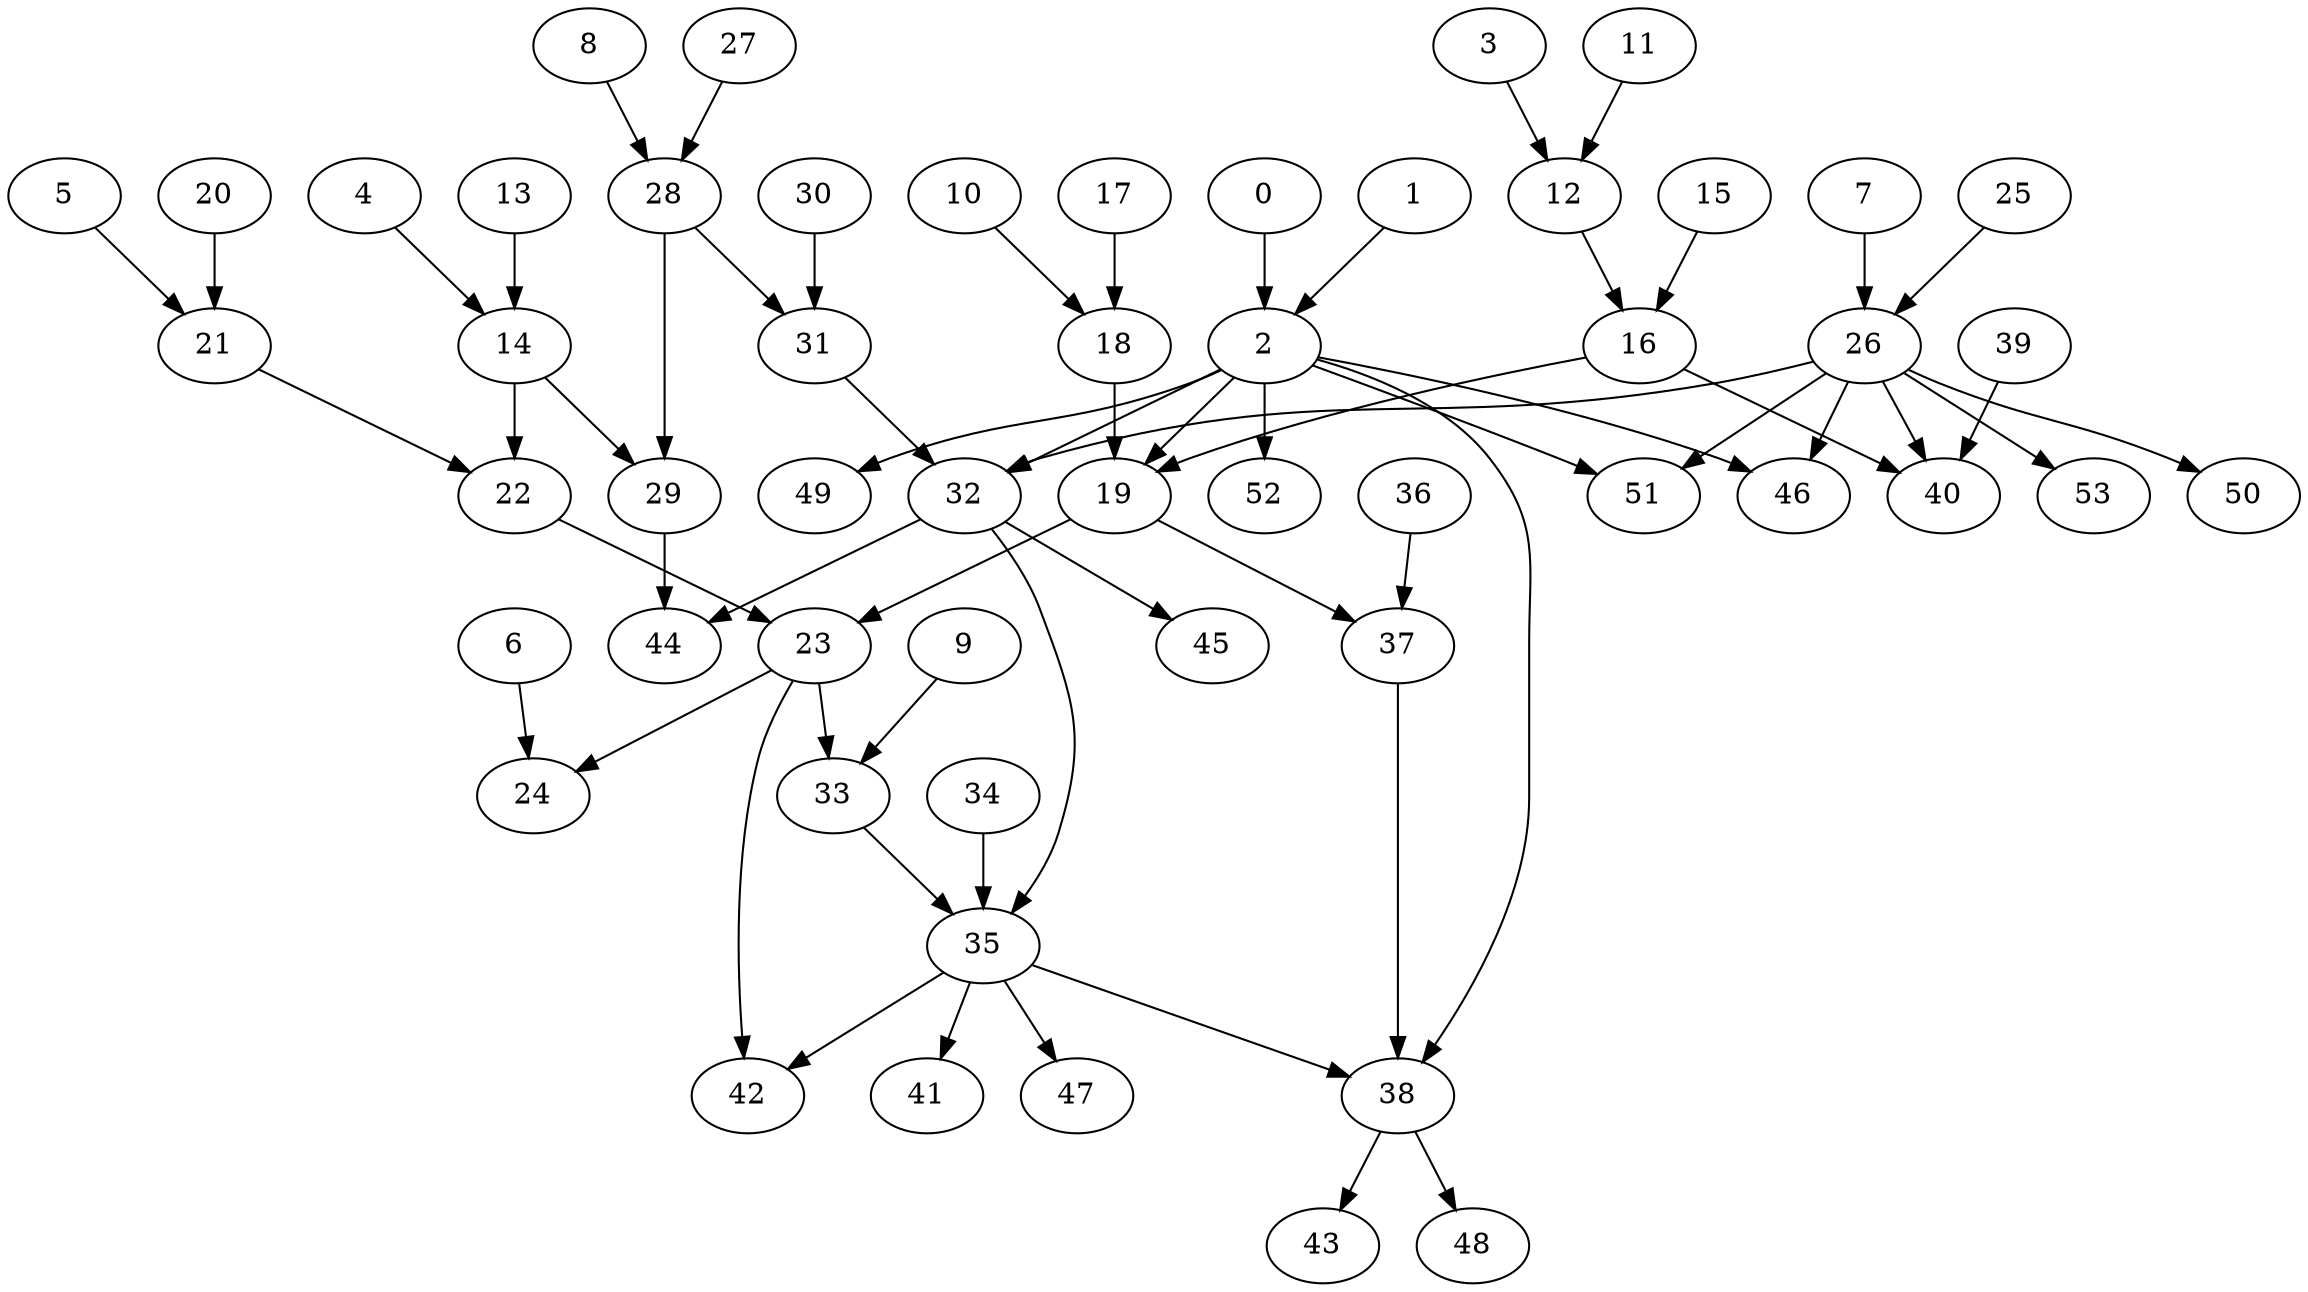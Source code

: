 digraph G {
0[work_weight="1";comm_weight="1";proc="0";superstep="0";];
1[work_weight="1";comm_weight="1";proc="0";superstep="0";];
2[work_weight="2";comm_weight="1";proc="0";superstep="0";cs="[(0,2,0);(0,3,0)]";];
3[work_weight="1";comm_weight="1";proc="2";superstep="0";];
4[work_weight="1";comm_weight="1";proc="1";superstep="0";];
5[work_weight="1";comm_weight="1";proc="1";superstep="0";cs="[(1,3,1)]";];
6[work_weight="1";comm_weight="1";proc="1";superstep="1";];
7[work_weight="1";comm_weight="1";proc="3";superstep="0";];
8[work_weight="1";comm_weight="1";proc="2";superstep="1";];
9[work_weight="1";comm_weight="1";proc="0";superstep="1";];
10[work_weight="1";comm_weight="1";proc="0";superstep="0";];
11[work_weight="1";comm_weight="1";proc="2";superstep="0";];
12[work_weight="2";comm_weight="1";proc="2";superstep="0";];
13[work_weight="1";comm_weight="1";proc="1";superstep="0";];
14[work_weight="2";comm_weight="1";proc="1";superstep="0";cs="[(1,3,0);(3,2,1)]";];
15[work_weight="1";comm_weight="1";proc="2";superstep="0";];
16[work_weight="2";comm_weight="1";proc="2";superstep="0";cs="[(2,0,0);(2,1,0)]";];
17[work_weight="1";comm_weight="1";proc="0";superstep="0";];
18[work_weight="2";comm_weight="1";proc="0";superstep="0";];
19[work_weight="3";comm_weight="1";proc="0";superstep="1";];
20[work_weight="1";comm_weight="1";proc="1";superstep="0";];
21[work_weight="2";comm_weight="1";proc="1";superstep="0";];
22[work_weight="2";comm_weight="1";proc="1";superstep="0";cs="[(1,0,0)]";];
23[work_weight="2";comm_weight="1";proc="0";superstep="1";cs="[(0,1,1)]";];
24[work_weight="2";comm_weight="1";proc="1";superstep="2";];
25[work_weight="1";comm_weight="1";proc="3";superstep="0";];
26[work_weight="2";comm_weight="1";proc="3";superstep="0";cs="[(3,1,0);(3,2,0)]";];
27[work_weight="1";comm_weight="1";proc="2";superstep="1";];
28[work_weight="2";comm_weight="1";proc="2";superstep="1";];
29[work_weight="2";comm_weight="1";proc="2";superstep="2";];
30[work_weight="1";comm_weight="1";proc="2";superstep="0";];
31[work_weight="2";comm_weight="1";proc="2";superstep="1";];
32[work_weight="3";comm_weight="1";proc="2";superstep="1";cs="[(2,0,1)]";];
33[work_weight="2";comm_weight="1";proc="0";superstep="1";];
34[work_weight="1";comm_weight="1";proc="0";superstep="0";];
35[work_weight="3";comm_weight="1";proc="0";superstep="2";];
36[work_weight="1";comm_weight="1";proc="0";superstep="0";];
37[work_weight="2";comm_weight="1";proc="0";superstep="1";];
38[work_weight="3";comm_weight="1";proc="0";superstep="2";];
39[work_weight="1";comm_weight="1";proc="1";superstep="1";];
40[work_weight="3";comm_weight="1";proc="1";superstep="2";];
41[work_weight="1";comm_weight="1";proc="0";superstep="2";];
42[work_weight="2";comm_weight="1";proc="0";superstep="2";];
43[work_weight="1";comm_weight="1";proc="0";superstep="2";];
44[work_weight="2";comm_weight="1";proc="2";superstep="2";];
45[work_weight="1";comm_weight="1";proc="2";superstep="2";];
46[work_weight="2";comm_weight="1";proc="3";superstep="1";];
47[work_weight="1";comm_weight="1";proc="0";superstep="2";];
48[work_weight="1";comm_weight="1";proc="0";superstep="2";];
49[work_weight="1";comm_weight="1";proc="2";superstep="2";];
50[work_weight="1";comm_weight="1";proc="2";superstep="2";];
51[work_weight="2";comm_weight="1";proc="2";superstep="2";];
52[work_weight="1";comm_weight="1";proc="2";superstep="2";];
53[work_weight="1";comm_weight="1";proc="2";superstep="2";];
0->2 [comm_weight="1";];
1->2 [comm_weight="1";];
2->19 [comm_weight="1";];
2->32 [comm_weight="1";];
2->38 [comm_weight="1";];
2->46 [comm_weight="1";];
2->49 [comm_weight="1";];
2->51 [comm_weight="1";];
2->52 [comm_weight="1";];
3->12 [comm_weight="1";];
4->14 [comm_weight="1";];
5->21 [comm_weight="1";];
6->24 [comm_weight="1";];
7->26 [comm_weight="1";];
8->28 [comm_weight="1";];
9->33 [comm_weight="1";];
10->18 [comm_weight="1";];
11->12 [comm_weight="1";];
12->16 [comm_weight="1";];
13->14 [comm_weight="1";];
14->22 [comm_weight="1";];
14->29 [comm_weight="1";];
15->16 [comm_weight="1";];
16->19 [comm_weight="1";];
16->40 [comm_weight="1";];
17->18 [comm_weight="1";];
18->19 [comm_weight="1";];
19->23 [comm_weight="1";];
19->37 [comm_weight="1";];
20->21 [comm_weight="1";];
21->22 [comm_weight="1";];
22->23 [comm_weight="1";];
23->24 [comm_weight="1";];
23->33 [comm_weight="1";];
23->42 [comm_weight="1";];
25->26 [comm_weight="1";];
26->32 [comm_weight="1";];
26->40 [comm_weight="1";];
26->46 [comm_weight="1";];
26->50 [comm_weight="1";];
26->51 [comm_weight="1";];
26->53 [comm_weight="1";];
27->28 [comm_weight="1";];
28->29 [comm_weight="1";];
28->31 [comm_weight="1";];
29->44 [comm_weight="1";];
30->31 [comm_weight="1";];
31->32 [comm_weight="1";];
32->35 [comm_weight="1";];
32->44 [comm_weight="1";];
32->45 [comm_weight="1";];
33->35 [comm_weight="1";];
34->35 [comm_weight="1";];
35->38 [comm_weight="1";];
35->41 [comm_weight="1";];
35->42 [comm_weight="1";];
35->47 [comm_weight="1";];
36->37 [comm_weight="1";];
37->38 [comm_weight="1";];
38->43 [comm_weight="1";];
38->48 [comm_weight="1";];
39->40 [comm_weight="1";];
}
